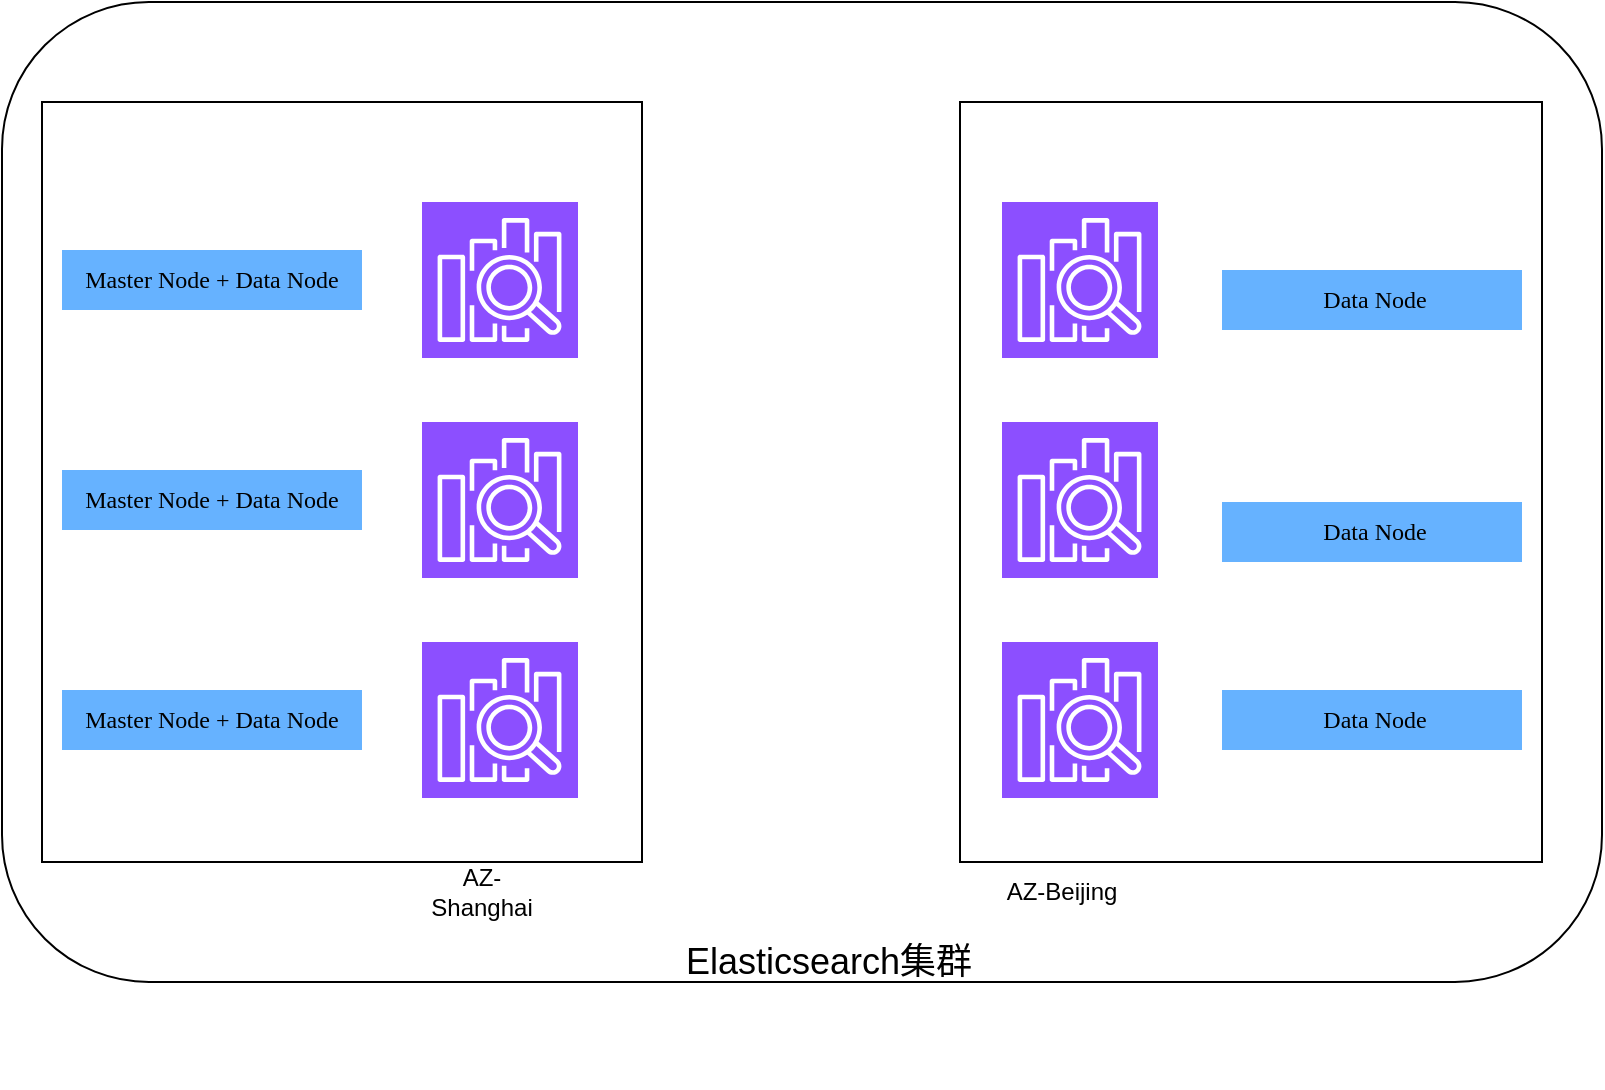 <mxfile version="24.7.7">
  <diagram name="第 1 页" id="PkuM9TImXv8dLcXeS01H">
    <mxGraphModel dx="1886" dy="525" grid="1" gridSize="10" guides="1" tooltips="1" connect="1" arrows="1" fold="1" page="1" pageScale="1" pageWidth="827" pageHeight="1169" math="0" shadow="0">
      <root>
        <mxCell id="0" />
        <mxCell id="1" parent="0" />
        <mxCell id="S3zD2ArF4WA6Qp_mo9xC-22" value="" style="rounded=1;whiteSpace=wrap;html=1;" vertex="1" parent="1">
          <mxGeometry x="-100" y="10" width="800" height="490" as="geometry" />
        </mxCell>
        <mxCell id="S3zD2ArF4WA6Qp_mo9xC-8" value="" style="rounded=0;whiteSpace=wrap;html=1;" vertex="1" parent="1">
          <mxGeometry x="379" y="60" width="291" height="380" as="geometry" />
        </mxCell>
        <mxCell id="S3zD2ArF4WA6Qp_mo9xC-7" value="" style="rounded=0;whiteSpace=wrap;html=1;" vertex="1" parent="1">
          <mxGeometry x="-80" y="60" width="300" height="380" as="geometry" />
        </mxCell>
        <mxCell id="S3zD2ArF4WA6Qp_mo9xC-1" value="" style="sketch=0;points=[[0,0,0],[0.25,0,0],[0.5,0,0],[0.75,0,0],[1,0,0],[0,1,0],[0.25,1,0],[0.5,1,0],[0.75,1,0],[1,1,0],[0,0.25,0],[0,0.5,0],[0,0.75,0],[1,0.25,0],[1,0.5,0],[1,0.75,0]];outlineConnect=0;fontColor=#232F3E;fillColor=#8C4FFF;strokeColor=#ffffff;dashed=0;verticalLabelPosition=bottom;verticalAlign=top;align=center;html=1;fontSize=12;fontStyle=0;aspect=fixed;shape=mxgraph.aws4.resourceIcon;resIcon=mxgraph.aws4.elasticsearch_service;" vertex="1" parent="1">
          <mxGeometry x="110" y="110" width="78" height="78" as="geometry" />
        </mxCell>
        <mxCell id="S3zD2ArF4WA6Qp_mo9xC-2" value="" style="sketch=0;points=[[0,0,0],[0.25,0,0],[0.5,0,0],[0.75,0,0],[1,0,0],[0,1,0],[0.25,1,0],[0.5,1,0],[0.75,1,0],[1,1,0],[0,0.25,0],[0,0.5,0],[0,0.75,0],[1,0.25,0],[1,0.5,0],[1,0.75,0]];outlineConnect=0;fontColor=#232F3E;fillColor=#8C4FFF;strokeColor=#ffffff;dashed=0;verticalLabelPosition=bottom;verticalAlign=top;align=center;html=1;fontSize=12;fontStyle=0;aspect=fixed;shape=mxgraph.aws4.resourceIcon;resIcon=mxgraph.aws4.elasticsearch_service;" vertex="1" parent="1">
          <mxGeometry x="110" y="220" width="78" height="78" as="geometry" />
        </mxCell>
        <mxCell id="S3zD2ArF4WA6Qp_mo9xC-3" value="" style="sketch=0;points=[[0,0,0],[0.25,0,0],[0.5,0,0],[0.75,0,0],[1,0,0],[0,1,0],[0.25,1,0],[0.5,1,0],[0.75,1,0],[1,1,0],[0,0.25,0],[0,0.5,0],[0,0.75,0],[1,0.25,0],[1,0.5,0],[1,0.75,0]];outlineConnect=0;fontColor=#232F3E;fillColor=#8C4FFF;strokeColor=#ffffff;dashed=0;verticalLabelPosition=bottom;verticalAlign=top;align=center;html=1;fontSize=12;fontStyle=0;aspect=fixed;shape=mxgraph.aws4.resourceIcon;resIcon=mxgraph.aws4.elasticsearch_service;" vertex="1" parent="1">
          <mxGeometry x="110" y="330" width="78" height="78" as="geometry" />
        </mxCell>
        <mxCell id="S3zD2ArF4WA6Qp_mo9xC-4" value="" style="sketch=0;points=[[0,0,0],[0.25,0,0],[0.5,0,0],[0.75,0,0],[1,0,0],[0,1,0],[0.25,1,0],[0.5,1,0],[0.75,1,0],[1,1,0],[0,0.25,0],[0,0.5,0],[0,0.75,0],[1,0.25,0],[1,0.5,0],[1,0.75,0]];outlineConnect=0;fontColor=#232F3E;fillColor=#8C4FFF;strokeColor=#ffffff;dashed=0;verticalLabelPosition=bottom;verticalAlign=top;align=center;html=1;fontSize=12;fontStyle=0;aspect=fixed;shape=mxgraph.aws4.resourceIcon;resIcon=mxgraph.aws4.elasticsearch_service;" vertex="1" parent="1">
          <mxGeometry x="400" y="110" width="78" height="78" as="geometry" />
        </mxCell>
        <mxCell id="S3zD2ArF4WA6Qp_mo9xC-5" value="" style="sketch=0;points=[[0,0,0],[0.25,0,0],[0.5,0,0],[0.75,0,0],[1,0,0],[0,1,0],[0.25,1,0],[0.5,1,0],[0.75,1,0],[1,1,0],[0,0.25,0],[0,0.5,0],[0,0.75,0],[1,0.25,0],[1,0.5,0],[1,0.75,0]];outlineConnect=0;fontColor=#232F3E;fillColor=#8C4FFF;strokeColor=#ffffff;dashed=0;verticalLabelPosition=bottom;verticalAlign=top;align=center;html=1;fontSize=12;fontStyle=0;aspect=fixed;shape=mxgraph.aws4.resourceIcon;resIcon=mxgraph.aws4.elasticsearch_service;" vertex="1" parent="1">
          <mxGeometry x="400" y="220" width="78" height="78" as="geometry" />
        </mxCell>
        <mxCell id="S3zD2ArF4WA6Qp_mo9xC-6" value="" style="sketch=0;points=[[0,0,0],[0.25,0,0],[0.5,0,0],[0.75,0,0],[1,0,0],[0,1,0],[0.25,1,0],[0.5,1,0],[0.75,1,0],[1,1,0],[0,0.25,0],[0,0.5,0],[0,0.75,0],[1,0.25,0],[1,0.5,0],[1,0.75,0]];outlineConnect=0;fontColor=#232F3E;fillColor=#8C4FFF;strokeColor=#ffffff;dashed=0;verticalLabelPosition=bottom;verticalAlign=top;align=center;html=1;fontSize=12;fontStyle=0;aspect=fixed;shape=mxgraph.aws4.resourceIcon;resIcon=mxgraph.aws4.elasticsearch_service;" vertex="1" parent="1">
          <mxGeometry x="400" y="330" width="78" height="78" as="geometry" />
        </mxCell>
        <mxCell id="S3zD2ArF4WA6Qp_mo9xC-9" value="AZ-Shanghai " style="text;html=1;align=center;verticalAlign=middle;whiteSpace=wrap;rounded=0;" vertex="1" parent="1">
          <mxGeometry x="110" y="440" width="60" height="30" as="geometry" />
        </mxCell>
        <mxCell id="S3zD2ArF4WA6Qp_mo9xC-10" value="AZ-Beijing " style="text;html=1;align=center;verticalAlign=middle;whiteSpace=wrap;rounded=0;" vertex="1" parent="1">
          <mxGeometry x="400" y="440" width="60" height="30" as="geometry" />
        </mxCell>
        <mxCell id="S3zD2ArF4WA6Qp_mo9xC-14" value="&lt;p class=&quot;MsoNormal&quot;&gt;&lt;span style=&quot;mso-spacerun:&#39;yes&#39;;font-family:Calibri;mso-fareast-font-family:宋体;&lt;br/&gt;mso-bidi-font-family:&#39;Times New Roman&#39;;font-size:9.0pt;mso-font-kerning:1.0pt;&quot;&gt;Master Node&lt;/span&gt;&lt;font face=&quot;Calibri&quot;&gt; &lt;/font&gt;&lt;span style=&quot;mso-spacerun:&#39;yes&#39;;font-family:宋体;mso-ascii-font-family:Calibri;&lt;br/&gt;mso-hansi-font-family:Calibri;mso-bidi-font-family:&#39;Times New Roman&#39;;font-size:9.0pt;&lt;br/&gt;mso-font-kerning:1.0pt;&quot;&gt;&lt;font face=&quot;Calibri&quot;&gt;+ Data Node&lt;/font&gt;&lt;/span&gt;&lt;/p&gt;" style="text;html=1;align=center;verticalAlign=middle;whiteSpace=wrap;rounded=0;fillColor=#66B2FF;" vertex="1" parent="1">
          <mxGeometry x="-70" y="354" width="150" height="30" as="geometry" />
        </mxCell>
        <mxCell id="S3zD2ArF4WA6Qp_mo9xC-16" value="&lt;p class=&quot;MsoNormal&quot;&gt;&lt;span style=&quot;mso-spacerun:&#39;yes&#39;;font-family:Calibri;mso-fareast-font-family:宋体;&lt;br/&gt;mso-bidi-font-family:&#39;Times New Roman&#39;;font-size:9.0pt;mso-font-kerning:1.0pt;&quot;&gt;Master Node&lt;/span&gt;&lt;font face=&quot;Calibri&quot;&gt; &lt;/font&gt;&lt;span style=&quot;mso-spacerun:&#39;yes&#39;;font-family:宋体;mso-ascii-font-family:Calibri;&lt;br/&gt;mso-hansi-font-family:Calibri;mso-bidi-font-family:&#39;Times New Roman&#39;;font-size:9.0pt;&lt;br/&gt;mso-font-kerning:1.0pt;&quot;&gt;&lt;font face=&quot;Calibri&quot;&gt;+ Data Node&lt;/font&gt;&lt;/span&gt;&lt;/p&gt;" style="text;html=1;align=center;verticalAlign=middle;whiteSpace=wrap;rounded=0;fillColor=#66B2FF;" vertex="1" parent="1">
          <mxGeometry x="-70" y="244" width="150" height="30" as="geometry" />
        </mxCell>
        <mxCell id="S3zD2ArF4WA6Qp_mo9xC-17" value="&lt;p class=&quot;MsoNormal&quot;&gt;&lt;span style=&quot;mso-spacerun:&#39;yes&#39;;font-family:Calibri;mso-fareast-font-family:宋体;&lt;br/&gt;mso-bidi-font-family:&#39;Times New Roman&#39;;font-size:9.0pt;mso-font-kerning:1.0pt;&quot;&gt;Master Node&lt;/span&gt;&lt;font face=&quot;Calibri&quot;&gt; &lt;/font&gt;&lt;span style=&quot;mso-spacerun:&#39;yes&#39;;font-family:宋体;mso-ascii-font-family:Calibri;&lt;br/&gt;mso-hansi-font-family:Calibri;mso-bidi-font-family:&#39;Times New Roman&#39;;font-size:9.0pt;&lt;br/&gt;mso-font-kerning:1.0pt;&quot;&gt;&lt;font face=&quot;Calibri&quot;&gt;+ Data Node&lt;/font&gt;&lt;/span&gt;&lt;/p&gt;" style="text;html=1;align=center;verticalAlign=middle;whiteSpace=wrap;rounded=0;fillColor=#66B2FF;" vertex="1" parent="1">
          <mxGeometry x="-70" y="134" width="150" height="30" as="geometry" />
        </mxCell>
        <mxCell id="S3zD2ArF4WA6Qp_mo9xC-19" value="&lt;p class=&quot;MsoNormal&quot;&gt;&lt;span style=&quot;mso-spacerun:&#39;yes&#39;;font-family:宋体;mso-ascii-font-family:Calibri;&lt;br/&gt;mso-hansi-font-family:Calibri;mso-bidi-font-family:&#39;Times New Roman&#39;;font-size:9.0pt;&lt;br/&gt;mso-font-kerning:1.0pt;&quot;&gt;&lt;font face=&quot;Calibri&quot;&gt;&amp;nbsp;Data Node&lt;/font&gt;&lt;/span&gt;&lt;/p&gt;" style="text;html=1;align=center;verticalAlign=middle;whiteSpace=wrap;rounded=0;fillColor=#66B2FF;" vertex="1" parent="1">
          <mxGeometry x="510" y="260" width="150" height="30" as="geometry" />
        </mxCell>
        <mxCell id="S3zD2ArF4WA6Qp_mo9xC-20" value="&lt;p class=&quot;MsoNormal&quot;&gt;&lt;span style=&quot;mso-spacerun:&#39;yes&#39;;font-family:宋体;mso-ascii-font-family:Calibri;&lt;br/&gt;mso-hansi-font-family:Calibri;mso-bidi-font-family:&#39;Times New Roman&#39;;font-size:9.0pt;&lt;br/&gt;mso-font-kerning:1.0pt;&quot;&gt;&lt;font face=&quot;Calibri&quot;&gt;&amp;nbsp;Data Node&lt;/font&gt;&lt;/span&gt;&lt;/p&gt;" style="text;html=1;align=center;verticalAlign=middle;whiteSpace=wrap;rounded=0;fillColor=#66B2FF;" vertex="1" parent="1">
          <mxGeometry x="510" y="144" width="150" height="30" as="geometry" />
        </mxCell>
        <mxCell id="S3zD2ArF4WA6Qp_mo9xC-21" value="&lt;p class=&quot;MsoNormal&quot;&gt;&lt;span style=&quot;mso-spacerun:&#39;yes&#39;;font-family:宋体;mso-ascii-font-family:Calibri;&lt;br/&gt;mso-hansi-font-family:Calibri;mso-bidi-font-family:&#39;Times New Roman&#39;;font-size:9.0pt;&lt;br/&gt;mso-font-kerning:1.0pt;&quot;&gt;&lt;font face=&quot;Calibri&quot;&gt;&amp;nbsp;Data Node&lt;/font&gt;&lt;/span&gt;&lt;/p&gt;" style="text;html=1;align=center;verticalAlign=middle;whiteSpace=wrap;rounded=0;fillColor=#66B2FF;" vertex="1" parent="1">
          <mxGeometry x="510" y="354" width="150" height="30" as="geometry" />
        </mxCell>
        <mxCell id="S3zD2ArF4WA6Qp_mo9xC-23" value="&lt;div&gt;&lt;br&gt;&lt;/div&gt;&lt;div&gt;&lt;br&gt;&lt;/div&gt;&lt;div&gt;&lt;br&gt;&lt;/div&gt;&lt;div&gt;&lt;font style=&quot;font-size: 18px;&quot;&gt;&amp;nbsp;&amp;nbsp;&amp;nbsp; Elasticsearch集群&lt;/font&gt;&lt;/div&gt;" style="text;html=1;whiteSpace=wrap;overflow=hidden;rounded=0;" vertex="1" parent="1">
          <mxGeometry x="220" y="430" width="180" height="120" as="geometry" />
        </mxCell>
      </root>
    </mxGraphModel>
  </diagram>
</mxfile>
